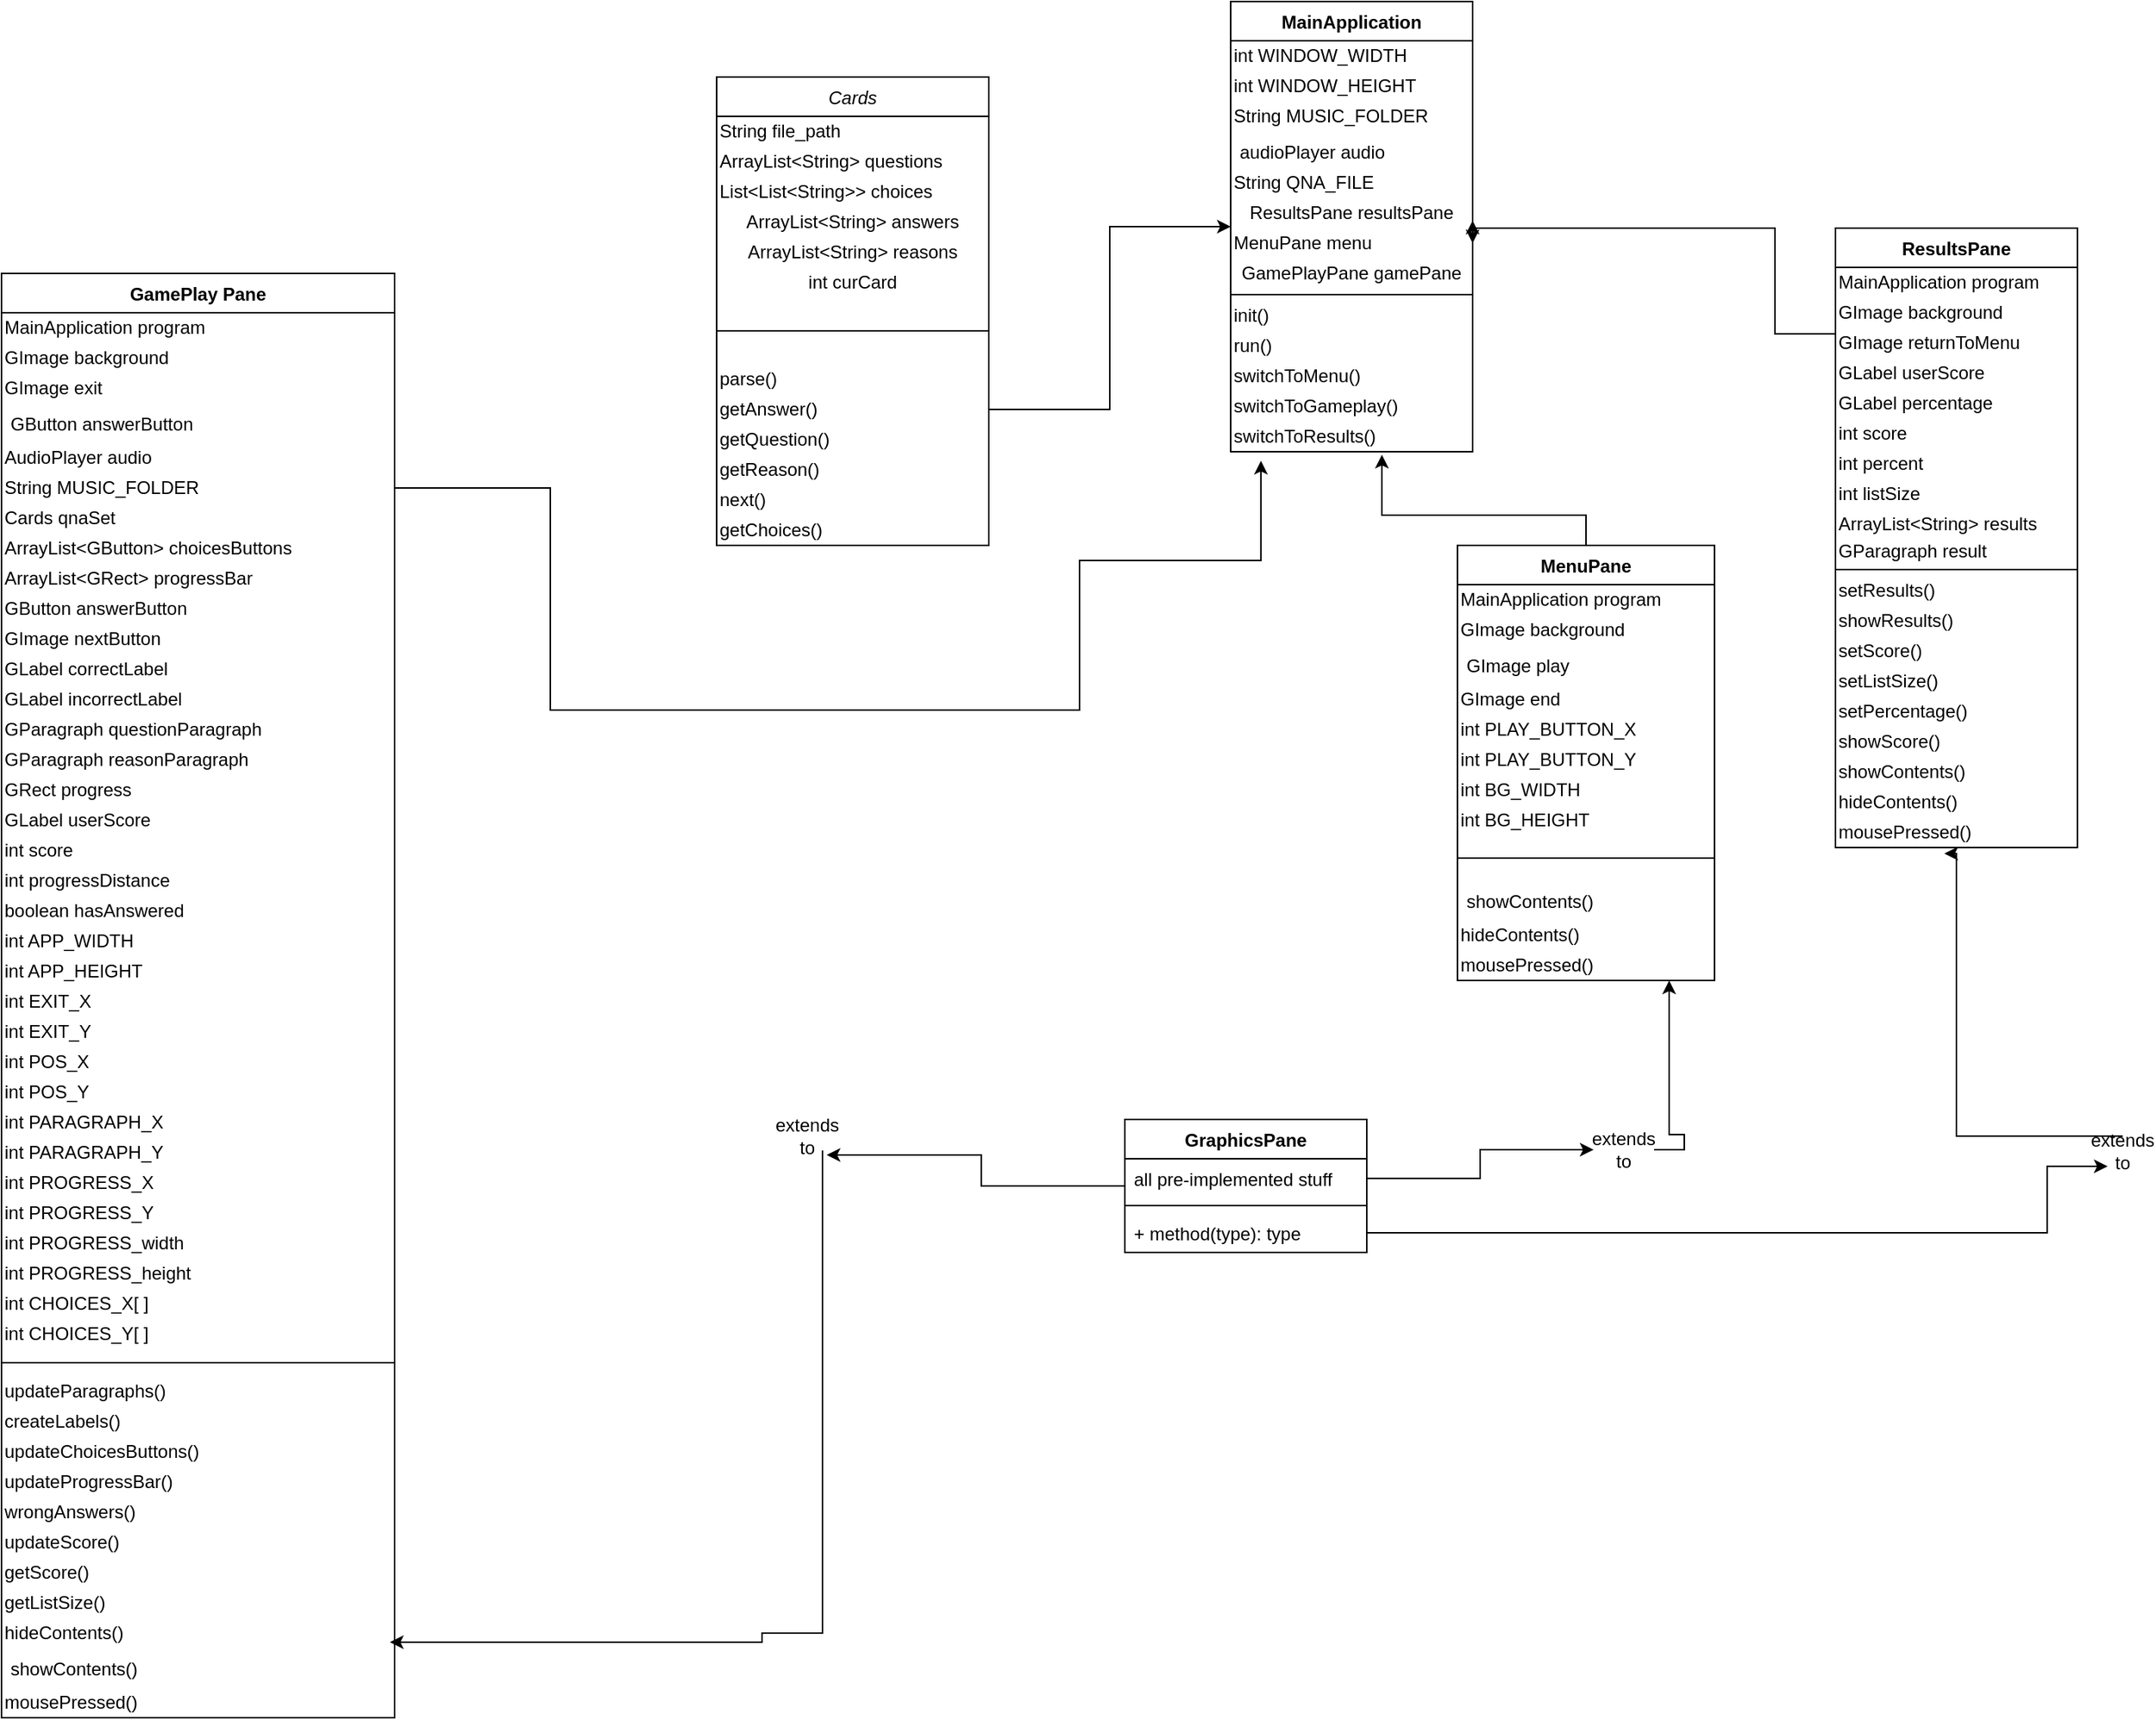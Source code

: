 <mxfile version="14.4.3" type="github">
  <diagram id="C5RBs43oDa-KdzZeNtuy" name="Page-1">
    <mxGraphModel dx="3129" dy="1123" grid="1" gridSize="10" guides="1" tooltips="1" connect="1" arrows="1" fold="1" page="1" pageScale="1" pageWidth="827" pageHeight="1169" math="0" shadow="0">
      <root>
        <mxCell id="WIyWlLk6GJQsqaUBKTNV-0" />
        <mxCell id="WIyWlLk6GJQsqaUBKTNV-1" parent="WIyWlLk6GJQsqaUBKTNV-0" />
        <mxCell id="zkfFHV4jXpPFQw0GAbJ--0" value="Cards" style="swimlane;fontStyle=2;align=center;verticalAlign=top;childLayout=stackLayout;horizontal=1;startSize=26;horizontalStack=0;resizeParent=1;resizeLast=0;collapsible=1;marginBottom=0;rounded=0;shadow=0;strokeWidth=1;" parent="WIyWlLk6GJQsqaUBKTNV-1" vertex="1">
          <mxGeometry x="-70" y="70" width="180" height="310" as="geometry">
            <mxRectangle x="230" y="140" width="160" height="26" as="alternateBounds" />
          </mxGeometry>
        </mxCell>
        <mxCell id="xebQPA5SNUuZlElYcB30-27" value="String file_path" style="text;html=1;strokeColor=none;fillColor=none;align=left;verticalAlign=middle;whiteSpace=wrap;rounded=0;" parent="zkfFHV4jXpPFQw0GAbJ--0" vertex="1">
          <mxGeometry y="26" width="180" height="20" as="geometry" />
        </mxCell>
        <mxCell id="xebQPA5SNUuZlElYcB30-46" value="ArrayList&amp;lt;String&amp;gt; questions" style="text;html=1;strokeColor=none;fillColor=none;align=left;verticalAlign=middle;whiteSpace=wrap;rounded=0;" parent="zkfFHV4jXpPFQw0GAbJ--0" vertex="1">
          <mxGeometry y="46" width="180" height="20" as="geometry" />
        </mxCell>
        <mxCell id="xebQPA5SNUuZlElYcB30-47" value="List&amp;lt;List&amp;lt;String&amp;gt;&amp;gt; choices" style="text;html=1;strokeColor=none;fillColor=none;align=left;verticalAlign=middle;whiteSpace=wrap;rounded=0;" parent="zkfFHV4jXpPFQw0GAbJ--0" vertex="1">
          <mxGeometry y="66" width="180" height="20" as="geometry" />
        </mxCell>
        <mxCell id="NdgY7wbA8HRYmO2Sopo_-1" value="ArrayList&amp;lt;String&amp;gt; answers" style="text;html=1;strokeColor=none;fillColor=none;align=center;verticalAlign=middle;whiteSpace=wrap;rounded=0;" parent="zkfFHV4jXpPFQw0GAbJ--0" vertex="1">
          <mxGeometry y="86" width="180" height="20" as="geometry" />
        </mxCell>
        <mxCell id="NdgY7wbA8HRYmO2Sopo_-2" value="ArrayList&amp;lt;String&amp;gt; reasons" style="text;html=1;strokeColor=none;fillColor=none;align=center;verticalAlign=middle;whiteSpace=wrap;rounded=0;" parent="zkfFHV4jXpPFQw0GAbJ--0" vertex="1">
          <mxGeometry y="106" width="180" height="20" as="geometry" />
        </mxCell>
        <mxCell id="NdgY7wbA8HRYmO2Sopo_-3" value="int curCard" style="text;html=1;strokeColor=none;fillColor=none;align=center;verticalAlign=middle;whiteSpace=wrap;rounded=0;" parent="zkfFHV4jXpPFQw0GAbJ--0" vertex="1">
          <mxGeometry y="126" width="180" height="20" as="geometry" />
        </mxCell>
        <mxCell id="zkfFHV4jXpPFQw0GAbJ--4" value="" style="line;html=1;strokeWidth=1;align=left;verticalAlign=middle;spacingTop=-1;spacingLeft=3;spacingRight=3;rotatable=0;labelPosition=right;points=[];portConstraint=eastwest;" parent="zkfFHV4jXpPFQw0GAbJ--0" vertex="1">
          <mxGeometry y="146" width="180" height="44" as="geometry" />
        </mxCell>
        <mxCell id="KH0oMgd1c5yute4s8Psu-13" value="&lt;div align=&quot;left&quot;&gt;parse()&lt;/div&gt;" style="text;html=1;strokeColor=none;fillColor=none;align=left;verticalAlign=middle;whiteSpace=wrap;rounded=0;" parent="zkfFHV4jXpPFQw0GAbJ--0" vertex="1">
          <mxGeometry y="190" width="180" height="20" as="geometry" />
        </mxCell>
        <mxCell id="xebQPA5SNUuZlElYcB30-16" value="&lt;div align=&quot;left&quot;&gt;getAnswer()&lt;/div&gt;" style="text;html=1;strokeColor=none;fillColor=none;align=left;verticalAlign=middle;whiteSpace=wrap;rounded=0;" parent="zkfFHV4jXpPFQw0GAbJ--0" vertex="1">
          <mxGeometry y="210" width="180" height="20" as="geometry" />
        </mxCell>
        <mxCell id="xebQPA5SNUuZlElYcB30-17" value="&lt;div align=&quot;left&quot;&gt;getQuestion()&lt;/div&gt;" style="text;html=1;strokeColor=none;fillColor=none;align=left;verticalAlign=middle;whiteSpace=wrap;rounded=0;" parent="zkfFHV4jXpPFQw0GAbJ--0" vertex="1">
          <mxGeometry y="230" width="180" height="20" as="geometry" />
        </mxCell>
        <mxCell id="xebQPA5SNUuZlElYcB30-6" value="&lt;div align=&quot;left&quot;&gt;getReason()&lt;/div&gt;" style="text;html=1;strokeColor=none;fillColor=none;align=left;verticalAlign=middle;whiteSpace=wrap;rounded=0;" parent="zkfFHV4jXpPFQw0GAbJ--0" vertex="1">
          <mxGeometry y="250" width="180" height="20" as="geometry" />
        </mxCell>
        <mxCell id="xebQPA5SNUuZlElYcB30-34" value="&lt;div align=&quot;left&quot;&gt;next()&lt;/div&gt;" style="text;html=1;strokeColor=none;fillColor=none;align=left;verticalAlign=middle;whiteSpace=wrap;rounded=0;" parent="zkfFHV4jXpPFQw0GAbJ--0" vertex="1">
          <mxGeometry y="270" width="180" height="20" as="geometry" />
        </mxCell>
        <mxCell id="NdgY7wbA8HRYmO2Sopo_-0" value="&lt;div align=&quot;left&quot;&gt;getChoices()&lt;/div&gt;" style="text;html=1;strokeColor=none;fillColor=none;align=left;verticalAlign=middle;whiteSpace=wrap;rounded=0;" parent="zkfFHV4jXpPFQw0GAbJ--0" vertex="1">
          <mxGeometry y="290" width="180" height="20" as="geometry" />
        </mxCell>
        <mxCell id="xebQPA5SNUuZlElYcB30-97" style="edgeStyle=orthogonalEdgeStyle;rounded=0;orthogonalLoop=1;jettySize=auto;html=1;entryX=0.625;entryY=1.1;entryDx=0;entryDy=0;entryPerimeter=0;" parent="WIyWlLk6GJQsqaUBKTNV-1" source="xebQPA5SNUuZlElYcB30-35" target="GBBp3sAOk5Nv1iFzANX5-74" edge="1">
          <mxGeometry relative="1" as="geometry">
            <mxPoint x="430" y="360" as="targetPoint" />
            <Array as="points">
              <mxPoint x="370" y="360" />
            </Array>
          </mxGeometry>
        </mxCell>
        <mxCell id="xebQPA5SNUuZlElYcB30-35" value="MenuPane" style="swimlane;fontStyle=1;align=center;verticalAlign=top;childLayout=stackLayout;horizontal=1;startSize=26;horizontalStack=0;resizeParent=1;resizeParentMax=0;resizeLast=0;collapsible=1;marginBottom=0;" parent="WIyWlLk6GJQsqaUBKTNV-1" vertex="1">
          <mxGeometry x="420" y="380" width="170" height="288" as="geometry" />
        </mxCell>
        <mxCell id="GBBp3sAOk5Nv1iFzANX5-76" value="&lt;div align=&quot;left&quot;&gt;MainApplication program&lt;/div&gt;" style="text;html=1;strokeColor=none;fillColor=none;align=left;verticalAlign=middle;whiteSpace=wrap;rounded=0;" vertex="1" parent="xebQPA5SNUuZlElYcB30-35">
          <mxGeometry y="26" width="170" height="20" as="geometry" />
        </mxCell>
        <mxCell id="KH0oMgd1c5yute4s8Psu-11" value="&lt;div align=&quot;left&quot;&gt;GImage background&lt;/div&gt;" style="text;html=1;strokeColor=none;fillColor=none;align=left;verticalAlign=middle;whiteSpace=wrap;rounded=0;" parent="xebQPA5SNUuZlElYcB30-35" vertex="1">
          <mxGeometry y="46" width="170" height="20" as="geometry" />
        </mxCell>
        <mxCell id="xebQPA5SNUuZlElYcB30-36" value="GImage play" style="text;strokeColor=none;fillColor=none;align=left;verticalAlign=top;spacingLeft=4;spacingRight=4;overflow=hidden;rotatable=0;points=[[0,0.5],[1,0.5]];portConstraint=eastwest;" parent="xebQPA5SNUuZlElYcB30-35" vertex="1">
          <mxGeometry y="66" width="170" height="26" as="geometry" />
        </mxCell>
        <mxCell id="xebQPA5SNUuZlElYcB30-39" value="&lt;div align=&quot;left&quot;&gt;GImage end&lt;br&gt;&lt;/div&gt;" style="text;html=1;strokeColor=none;fillColor=none;align=left;verticalAlign=middle;whiteSpace=wrap;rounded=0;" parent="xebQPA5SNUuZlElYcB30-35" vertex="1">
          <mxGeometry y="92" width="170" height="20" as="geometry" />
        </mxCell>
        <mxCell id="GBBp3sAOk5Nv1iFzANX5-79" value="&lt;div align=&quot;left&quot;&gt;int PLAY_BUTTON_X&lt;/div&gt;" style="text;html=1;strokeColor=none;fillColor=none;align=left;verticalAlign=middle;whiteSpace=wrap;rounded=0;" vertex="1" parent="xebQPA5SNUuZlElYcB30-35">
          <mxGeometry y="112" width="170" height="20" as="geometry" />
        </mxCell>
        <mxCell id="GBBp3sAOk5Nv1iFzANX5-80" value="&lt;div align=&quot;left&quot;&gt;int PLAY_BUTTON_Y&lt;/div&gt;" style="text;html=1;strokeColor=none;fillColor=none;align=left;verticalAlign=middle;whiteSpace=wrap;rounded=0;" vertex="1" parent="xebQPA5SNUuZlElYcB30-35">
          <mxGeometry y="132" width="170" height="20" as="geometry" />
        </mxCell>
        <mxCell id="GBBp3sAOk5Nv1iFzANX5-81" value="&lt;div align=&quot;left&quot;&gt;int BG_WIDTH&lt;/div&gt;" style="text;html=1;strokeColor=none;fillColor=none;align=left;verticalAlign=middle;whiteSpace=wrap;rounded=0;" vertex="1" parent="xebQPA5SNUuZlElYcB30-35">
          <mxGeometry y="152" width="170" height="20" as="geometry" />
        </mxCell>
        <mxCell id="GBBp3sAOk5Nv1iFzANX5-82" value="&lt;div align=&quot;left&quot;&gt;int BG_HEIGHT&lt;/div&gt;" style="text;html=1;strokeColor=none;fillColor=none;align=left;verticalAlign=middle;whiteSpace=wrap;rounded=0;" vertex="1" parent="xebQPA5SNUuZlElYcB30-35">
          <mxGeometry y="172" width="170" height="20" as="geometry" />
        </mxCell>
        <mxCell id="xebQPA5SNUuZlElYcB30-37" value="" style="line;strokeWidth=1;fillColor=none;align=left;verticalAlign=middle;spacingTop=-1;spacingLeft=3;spacingRight=3;rotatable=0;labelPosition=right;points=[];portConstraint=eastwest;" parent="xebQPA5SNUuZlElYcB30-35" vertex="1">
          <mxGeometry y="192" width="170" height="30" as="geometry" />
        </mxCell>
        <mxCell id="xebQPA5SNUuZlElYcB30-38" value="showContents()" style="text;strokeColor=none;fillColor=none;align=left;verticalAlign=top;spacingLeft=4;spacingRight=4;overflow=hidden;rotatable=0;points=[[0,0.5],[1,0.5]];portConstraint=eastwest;" parent="xebQPA5SNUuZlElYcB30-35" vertex="1">
          <mxGeometry y="222" width="170" height="26" as="geometry" />
        </mxCell>
        <mxCell id="xebQPA5SNUuZlElYcB30-49" value="&lt;div align=&quot;left&quot;&gt;hideContents()&lt;/div&gt;" style="text;html=1;strokeColor=none;fillColor=none;align=left;verticalAlign=middle;whiteSpace=wrap;rounded=0;" parent="xebQPA5SNUuZlElYcB30-35" vertex="1">
          <mxGeometry y="248" width="170" height="20" as="geometry" />
        </mxCell>
        <mxCell id="xebQPA5SNUuZlElYcB30-51" value="&lt;div align=&quot;left&quot;&gt;mousePressed()&lt;/div&gt;" style="text;html=1;strokeColor=none;fillColor=none;align=left;verticalAlign=middle;whiteSpace=wrap;rounded=0;" parent="xebQPA5SNUuZlElYcB30-35" vertex="1">
          <mxGeometry y="268" width="170" height="20" as="geometry" />
        </mxCell>
        <mxCell id="xebQPA5SNUuZlElYcB30-40" value="GamePlay Pane" style="swimlane;fontStyle=1;align=center;verticalAlign=top;childLayout=stackLayout;horizontal=1;startSize=26;horizontalStack=0;resizeParent=1;resizeParentMax=0;resizeLast=0;collapsible=1;marginBottom=0;" parent="WIyWlLk6GJQsqaUBKTNV-1" vertex="1">
          <mxGeometry x="-543" y="200" width="260" height="956" as="geometry" />
        </mxCell>
        <mxCell id="xebQPA5SNUuZlElYcB30-45" value="&lt;div align=&quot;left&quot;&gt;MainApplication program&lt;/div&gt;" style="text;html=1;strokeColor=none;fillColor=none;align=left;verticalAlign=middle;whiteSpace=wrap;rounded=0;" parent="xebQPA5SNUuZlElYcB30-40" vertex="1">
          <mxGeometry y="26" width="260" height="20" as="geometry" />
        </mxCell>
        <mxCell id="GBBp3sAOk5Nv1iFzANX5-26" value="GImage background" style="text;html=1;strokeColor=none;fillColor=none;align=left;verticalAlign=middle;whiteSpace=wrap;rounded=0;" vertex="1" parent="xebQPA5SNUuZlElYcB30-40">
          <mxGeometry y="46" width="260" height="20" as="geometry" />
        </mxCell>
        <mxCell id="GBBp3sAOk5Nv1iFzANX5-25" value="&lt;div align=&quot;left&quot;&gt;GImage exit&lt;/div&gt;" style="text;html=1;strokeColor=none;fillColor=none;align=left;verticalAlign=middle;whiteSpace=wrap;rounded=0;" vertex="1" parent="xebQPA5SNUuZlElYcB30-40">
          <mxGeometry y="66" width="260" height="20" as="geometry" />
        </mxCell>
        <mxCell id="xebQPA5SNUuZlElYcB30-41" value="GButton answerButton" style="text;strokeColor=none;fillColor=none;align=left;verticalAlign=top;spacingLeft=4;spacingRight=4;overflow=hidden;rotatable=0;points=[[0,0.5],[1,0.5]];portConstraint=eastwest;" parent="xebQPA5SNUuZlElYcB30-40" vertex="1">
          <mxGeometry y="86" width="260" height="26" as="geometry" />
        </mxCell>
        <mxCell id="GBBp3sAOk5Nv1iFzANX5-27" value="&lt;div align=&quot;left&quot;&gt;AudioPlayer audio&lt;/div&gt;" style="text;html=1;strokeColor=none;fillColor=none;align=left;verticalAlign=middle;whiteSpace=wrap;rounded=0;" vertex="1" parent="xebQPA5SNUuZlElYcB30-40">
          <mxGeometry y="112" width="260" height="20" as="geometry" />
        </mxCell>
        <mxCell id="GBBp3sAOk5Nv1iFzANX5-28" value="&lt;div align=&quot;left&quot;&gt;String MUSIC_FOLDER&lt;/div&gt;" style="text;html=1;strokeColor=none;fillColor=none;align=left;verticalAlign=middle;whiteSpace=wrap;rounded=0;" vertex="1" parent="xebQPA5SNUuZlElYcB30-40">
          <mxGeometry y="132" width="260" height="20" as="geometry" />
        </mxCell>
        <mxCell id="xebQPA5SNUuZlElYcB30-44" value="&lt;div align=&quot;left&quot;&gt;Cards qnaSet&lt;/div&gt;" style="text;html=1;strokeColor=none;fillColor=none;align=left;verticalAlign=middle;whiteSpace=wrap;rounded=0;" parent="xebQPA5SNUuZlElYcB30-40" vertex="1">
          <mxGeometry y="152" width="260" height="20" as="geometry" />
        </mxCell>
        <mxCell id="GBBp3sAOk5Nv1iFzANX5-29" value="&lt;div align=&quot;left&quot;&gt;ArrayList&amp;lt;GButton&amp;gt; choicesButtons&lt;/div&gt;" style="text;html=1;strokeColor=none;fillColor=none;align=left;verticalAlign=middle;whiteSpace=wrap;rounded=0;" vertex="1" parent="xebQPA5SNUuZlElYcB30-40">
          <mxGeometry y="172" width="260" height="20" as="geometry" />
        </mxCell>
        <mxCell id="GBBp3sAOk5Nv1iFzANX5-30" value="&lt;div align=&quot;left&quot;&gt;ArrayList&amp;lt;GRect&amp;gt; progressBar&lt;/div&gt;" style="text;html=1;strokeColor=none;fillColor=none;align=left;verticalAlign=middle;whiteSpace=wrap;rounded=0;" vertex="1" parent="xebQPA5SNUuZlElYcB30-40">
          <mxGeometry y="192" width="260" height="20" as="geometry" />
        </mxCell>
        <mxCell id="GBBp3sAOk5Nv1iFzANX5-32" value="GButton answerButton" style="text;html=1;strokeColor=none;fillColor=none;align=left;verticalAlign=middle;whiteSpace=wrap;rounded=0;" vertex="1" parent="xebQPA5SNUuZlElYcB30-40">
          <mxGeometry y="212" width="260" height="20" as="geometry" />
        </mxCell>
        <mxCell id="GBBp3sAOk5Nv1iFzANX5-33" value="GImage nextButton" style="text;html=1;strokeColor=none;fillColor=none;align=left;verticalAlign=middle;whiteSpace=wrap;rounded=0;" vertex="1" parent="xebQPA5SNUuZlElYcB30-40">
          <mxGeometry y="232" width="260" height="20" as="geometry" />
        </mxCell>
        <mxCell id="GBBp3sAOk5Nv1iFzANX5-34" value="GLabel correctLabel" style="text;html=1;strokeColor=none;fillColor=none;align=left;verticalAlign=middle;whiteSpace=wrap;rounded=0;" vertex="1" parent="xebQPA5SNUuZlElYcB30-40">
          <mxGeometry y="252" width="260" height="20" as="geometry" />
        </mxCell>
        <mxCell id="GBBp3sAOk5Nv1iFzANX5-35" value="&lt;div align=&quot;left&quot;&gt;GLabel incorrectLabel&lt;br&gt;&lt;/div&gt;" style="text;html=1;strokeColor=none;fillColor=none;align=left;verticalAlign=middle;whiteSpace=wrap;rounded=0;" vertex="1" parent="xebQPA5SNUuZlElYcB30-40">
          <mxGeometry y="272" width="260" height="20" as="geometry" />
        </mxCell>
        <mxCell id="GBBp3sAOk5Nv1iFzANX5-36" value="&lt;div align=&quot;left&quot;&gt;GParagraph questionParagraph&lt;/div&gt;" style="text;html=1;strokeColor=none;fillColor=none;align=left;verticalAlign=middle;whiteSpace=wrap;rounded=0;" vertex="1" parent="xebQPA5SNUuZlElYcB30-40">
          <mxGeometry y="292" width="260" height="20" as="geometry" />
        </mxCell>
        <mxCell id="GBBp3sAOk5Nv1iFzANX5-37" value="&lt;div align=&quot;left&quot;&gt;GParagraph reasonParagraph&lt;/div&gt;" style="text;html=1;strokeColor=none;fillColor=none;align=left;verticalAlign=middle;whiteSpace=wrap;rounded=0;" vertex="1" parent="xebQPA5SNUuZlElYcB30-40">
          <mxGeometry y="312" width="260" height="20" as="geometry" />
        </mxCell>
        <mxCell id="GBBp3sAOk5Nv1iFzANX5-38" value="GRect progress" style="text;html=1;strokeColor=none;fillColor=none;align=left;verticalAlign=middle;whiteSpace=wrap;rounded=0;" vertex="1" parent="xebQPA5SNUuZlElYcB30-40">
          <mxGeometry y="332" width="260" height="20" as="geometry" />
        </mxCell>
        <mxCell id="GBBp3sAOk5Nv1iFzANX5-39" value="&lt;div align=&quot;left&quot;&gt;GLabel userScore&lt;/div&gt;" style="text;html=1;strokeColor=none;fillColor=none;align=left;verticalAlign=middle;whiteSpace=wrap;rounded=0;" vertex="1" parent="xebQPA5SNUuZlElYcB30-40">
          <mxGeometry y="352" width="260" height="20" as="geometry" />
        </mxCell>
        <mxCell id="GBBp3sAOk5Nv1iFzANX5-40" value="&lt;div align=&quot;left&quot;&gt;int score&lt;/div&gt;" style="text;html=1;strokeColor=none;fillColor=none;align=left;verticalAlign=middle;whiteSpace=wrap;rounded=0;" vertex="1" parent="xebQPA5SNUuZlElYcB30-40">
          <mxGeometry y="372" width="260" height="20" as="geometry" />
        </mxCell>
        <mxCell id="GBBp3sAOk5Nv1iFzANX5-41" value="&lt;div align=&quot;left&quot;&gt;int progressDistance&lt;/div&gt;" style="text;html=1;strokeColor=none;fillColor=none;align=left;verticalAlign=middle;whiteSpace=wrap;rounded=0;" vertex="1" parent="xebQPA5SNUuZlElYcB30-40">
          <mxGeometry y="392" width="260" height="20" as="geometry" />
        </mxCell>
        <mxCell id="GBBp3sAOk5Nv1iFzANX5-42" value="&lt;div align=&quot;left&quot;&gt;boolean hasAnswered&lt;/div&gt;" style="text;html=1;strokeColor=none;fillColor=none;align=left;verticalAlign=middle;whiteSpace=wrap;rounded=0;" vertex="1" parent="xebQPA5SNUuZlElYcB30-40">
          <mxGeometry y="412" width="260" height="20" as="geometry" />
        </mxCell>
        <mxCell id="GBBp3sAOk5Nv1iFzANX5-44" value="&lt;div align=&quot;left&quot;&gt;int APP_WIDTH&lt;/div&gt;" style="text;html=1;strokeColor=none;fillColor=none;align=left;verticalAlign=middle;whiteSpace=wrap;rounded=0;" vertex="1" parent="xebQPA5SNUuZlElYcB30-40">
          <mxGeometry y="432" width="260" height="20" as="geometry" />
        </mxCell>
        <mxCell id="GBBp3sAOk5Nv1iFzANX5-45" value="&lt;div align=&quot;left&quot;&gt;int APP_HEIGHT&lt;/div&gt;" style="text;html=1;strokeColor=none;fillColor=none;align=left;verticalAlign=middle;whiteSpace=wrap;rounded=0;" vertex="1" parent="xebQPA5SNUuZlElYcB30-40">
          <mxGeometry y="452" width="260" height="20" as="geometry" />
        </mxCell>
        <mxCell id="GBBp3sAOk5Nv1iFzANX5-46" value="&lt;div align=&quot;left&quot;&gt;int EXIT_X&lt;/div&gt;" style="text;html=1;strokeColor=none;fillColor=none;align=left;verticalAlign=middle;whiteSpace=wrap;rounded=0;" vertex="1" parent="xebQPA5SNUuZlElYcB30-40">
          <mxGeometry y="472" width="260" height="20" as="geometry" />
        </mxCell>
        <mxCell id="GBBp3sAOk5Nv1iFzANX5-47" value="&lt;div align=&quot;left&quot;&gt;int EXIT_Y&lt;/div&gt;" style="text;html=1;strokeColor=none;fillColor=none;align=left;verticalAlign=middle;whiteSpace=wrap;rounded=0;" vertex="1" parent="xebQPA5SNUuZlElYcB30-40">
          <mxGeometry y="492" width="260" height="20" as="geometry" />
        </mxCell>
        <mxCell id="GBBp3sAOk5Nv1iFzANX5-48" value="&lt;div align=&quot;left&quot;&gt;int POS_X&lt;/div&gt;" style="text;html=1;strokeColor=none;fillColor=none;align=left;verticalAlign=middle;whiteSpace=wrap;rounded=0;" vertex="1" parent="xebQPA5SNUuZlElYcB30-40">
          <mxGeometry y="512" width="260" height="20" as="geometry" />
        </mxCell>
        <mxCell id="GBBp3sAOk5Nv1iFzANX5-49" value="&lt;div align=&quot;left&quot;&gt;int POS_Y&lt;/div&gt;" style="text;html=1;strokeColor=none;fillColor=none;align=left;verticalAlign=middle;whiteSpace=wrap;rounded=0;" vertex="1" parent="xebQPA5SNUuZlElYcB30-40">
          <mxGeometry y="532" width="260" height="20" as="geometry" />
        </mxCell>
        <mxCell id="GBBp3sAOk5Nv1iFzANX5-50" value="&lt;div align=&quot;left&quot;&gt;int PARAGRAPH_X&lt;/div&gt;" style="text;html=1;strokeColor=none;fillColor=none;align=left;verticalAlign=middle;whiteSpace=wrap;rounded=0;" vertex="1" parent="xebQPA5SNUuZlElYcB30-40">
          <mxGeometry y="552" width="260" height="20" as="geometry" />
        </mxCell>
        <mxCell id="GBBp3sAOk5Nv1iFzANX5-51" value="&lt;div align=&quot;left&quot;&gt;int PARAGRAPH_Y&lt;/div&gt;" style="text;html=1;strokeColor=none;fillColor=none;align=left;verticalAlign=middle;whiteSpace=wrap;rounded=0;" vertex="1" parent="xebQPA5SNUuZlElYcB30-40">
          <mxGeometry y="572" width="260" height="20" as="geometry" />
        </mxCell>
        <mxCell id="GBBp3sAOk5Nv1iFzANX5-52" value="&lt;div align=&quot;left&quot;&gt;int PROGRESS_X&lt;/div&gt;" style="text;html=1;strokeColor=none;fillColor=none;align=left;verticalAlign=middle;whiteSpace=wrap;rounded=0;" vertex="1" parent="xebQPA5SNUuZlElYcB30-40">
          <mxGeometry y="592" width="260" height="20" as="geometry" />
        </mxCell>
        <mxCell id="GBBp3sAOk5Nv1iFzANX5-53" value="&lt;div align=&quot;left&quot;&gt;int PROGRESS_Y&lt;/div&gt;" style="text;html=1;strokeColor=none;fillColor=none;align=left;verticalAlign=middle;whiteSpace=wrap;rounded=0;" vertex="1" parent="xebQPA5SNUuZlElYcB30-40">
          <mxGeometry y="612" width="260" height="20" as="geometry" />
        </mxCell>
        <mxCell id="GBBp3sAOk5Nv1iFzANX5-54" value="&lt;div align=&quot;left&quot;&gt;int PROGRESS_width&lt;/div&gt;" style="text;html=1;strokeColor=none;fillColor=none;align=left;verticalAlign=middle;whiteSpace=wrap;rounded=0;" vertex="1" parent="xebQPA5SNUuZlElYcB30-40">
          <mxGeometry y="632" width="260" height="20" as="geometry" />
        </mxCell>
        <mxCell id="GBBp3sAOk5Nv1iFzANX5-55" value="&lt;div align=&quot;left&quot;&gt;int PROGRESS_height&lt;/div&gt;" style="text;html=1;strokeColor=none;fillColor=none;align=left;verticalAlign=middle;whiteSpace=wrap;rounded=0;" vertex="1" parent="xebQPA5SNUuZlElYcB30-40">
          <mxGeometry y="652" width="260" height="20" as="geometry" />
        </mxCell>
        <mxCell id="GBBp3sAOk5Nv1iFzANX5-56" value="&lt;div align=&quot;left&quot;&gt;int CHOICES_X[ ]&lt;/div&gt;" style="text;html=1;strokeColor=none;fillColor=none;align=left;verticalAlign=middle;whiteSpace=wrap;rounded=0;" vertex="1" parent="xebQPA5SNUuZlElYcB30-40">
          <mxGeometry y="672" width="260" height="20" as="geometry" />
        </mxCell>
        <mxCell id="GBBp3sAOk5Nv1iFzANX5-57" value="&lt;div align=&quot;left&quot;&gt;int CHOICES_Y[ ]&lt;/div&gt;" style="text;html=1;strokeColor=none;fillColor=none;align=left;verticalAlign=middle;whiteSpace=wrap;rounded=0;" vertex="1" parent="xebQPA5SNUuZlElYcB30-40">
          <mxGeometry y="692" width="260" height="20" as="geometry" />
        </mxCell>
        <mxCell id="xebQPA5SNUuZlElYcB30-42" value="" style="line;strokeWidth=1;fillColor=none;align=left;verticalAlign=middle;spacingTop=-1;spacingLeft=3;spacingRight=3;rotatable=0;labelPosition=right;points=[];portConstraint=eastwest;" parent="xebQPA5SNUuZlElYcB30-40" vertex="1">
          <mxGeometry y="712" width="260" height="18" as="geometry" />
        </mxCell>
        <mxCell id="GBBp3sAOk5Nv1iFzANX5-58" value="&lt;div align=&quot;left&quot;&gt;updateParagraphs()&lt;/div&gt;" style="text;html=1;strokeColor=none;fillColor=none;align=left;verticalAlign=middle;whiteSpace=wrap;rounded=0;" vertex="1" parent="xebQPA5SNUuZlElYcB30-40">
          <mxGeometry y="730" width="260" height="20" as="geometry" />
        </mxCell>
        <mxCell id="GBBp3sAOk5Nv1iFzANX5-59" value="&lt;div align=&quot;left&quot;&gt;createLabels()&lt;/div&gt;" style="text;html=1;strokeColor=none;fillColor=none;align=left;verticalAlign=middle;whiteSpace=wrap;rounded=0;" vertex="1" parent="xebQPA5SNUuZlElYcB30-40">
          <mxGeometry y="750" width="260" height="20" as="geometry" />
        </mxCell>
        <mxCell id="GBBp3sAOk5Nv1iFzANX5-60" value="&lt;div align=&quot;left&quot;&gt;updateChoicesButtons()&lt;/div&gt;" style="text;html=1;strokeColor=none;fillColor=none;align=left;verticalAlign=middle;whiteSpace=wrap;rounded=0;" vertex="1" parent="xebQPA5SNUuZlElYcB30-40">
          <mxGeometry y="770" width="260" height="20" as="geometry" />
        </mxCell>
        <mxCell id="GBBp3sAOk5Nv1iFzANX5-61" value="&lt;div align=&quot;left&quot;&gt;updateProgressBar()&lt;/div&gt;" style="text;html=1;strokeColor=none;fillColor=none;align=left;verticalAlign=middle;whiteSpace=wrap;rounded=0;" vertex="1" parent="xebQPA5SNUuZlElYcB30-40">
          <mxGeometry y="790" width="260" height="20" as="geometry" />
        </mxCell>
        <mxCell id="GBBp3sAOk5Nv1iFzANX5-62" value="&lt;div align=&quot;left&quot;&gt;wrongAnswers()&lt;/div&gt;" style="text;html=1;strokeColor=none;fillColor=none;align=left;verticalAlign=middle;whiteSpace=wrap;rounded=0;" vertex="1" parent="xebQPA5SNUuZlElYcB30-40">
          <mxGeometry y="810" width="260" height="20" as="geometry" />
        </mxCell>
        <mxCell id="GBBp3sAOk5Nv1iFzANX5-63" value="&lt;div align=&quot;left&quot;&gt;updateScore()&lt;/div&gt;" style="text;html=1;strokeColor=none;fillColor=none;align=left;verticalAlign=middle;whiteSpace=wrap;rounded=0;" vertex="1" parent="xebQPA5SNUuZlElYcB30-40">
          <mxGeometry y="830" width="260" height="20" as="geometry" />
        </mxCell>
        <mxCell id="GBBp3sAOk5Nv1iFzANX5-64" value="getScore()" style="text;html=1;strokeColor=none;fillColor=none;align=left;verticalAlign=middle;whiteSpace=wrap;rounded=0;" vertex="1" parent="xebQPA5SNUuZlElYcB30-40">
          <mxGeometry y="850" width="260" height="20" as="geometry" />
        </mxCell>
        <mxCell id="GBBp3sAOk5Nv1iFzANX5-65" value="getListSize()" style="text;html=1;strokeColor=none;fillColor=none;align=left;verticalAlign=middle;whiteSpace=wrap;rounded=0;" vertex="1" parent="xebQPA5SNUuZlElYcB30-40">
          <mxGeometry y="870" width="260" height="20" as="geometry" />
        </mxCell>
        <mxCell id="xebQPA5SNUuZlElYcB30-48" value="&lt;div align=&quot;left&quot;&gt;hideContents()&lt;/div&gt;" style="text;html=1;strokeColor=none;fillColor=none;align=left;verticalAlign=middle;whiteSpace=wrap;rounded=0;" parent="xebQPA5SNUuZlElYcB30-40" vertex="1">
          <mxGeometry y="890" width="260" height="20" as="geometry" />
        </mxCell>
        <mxCell id="xebQPA5SNUuZlElYcB30-43" value="showContents()" style="text;strokeColor=none;fillColor=none;align=left;verticalAlign=top;spacingLeft=4;spacingRight=4;overflow=hidden;rotatable=0;points=[[0,0.5],[1,0.5]];portConstraint=eastwest;" parent="xebQPA5SNUuZlElYcB30-40" vertex="1">
          <mxGeometry y="910" width="260" height="26" as="geometry" />
        </mxCell>
        <mxCell id="xebQPA5SNUuZlElYcB30-50" value="&lt;div align=&quot;left&quot;&gt;mousePressed()&lt;/div&gt;" style="text;html=1;strokeColor=none;fillColor=none;align=left;verticalAlign=middle;whiteSpace=wrap;rounded=0;" parent="xebQPA5SNUuZlElYcB30-40" vertex="1">
          <mxGeometry y="936" width="260" height="20" as="geometry" />
        </mxCell>
        <mxCell id="xebQPA5SNUuZlElYcB30-58" value="MainApplication" style="swimlane;fontStyle=1;align=center;verticalAlign=top;childLayout=stackLayout;horizontal=1;startSize=26;horizontalStack=0;resizeParent=1;resizeParentMax=0;resizeLast=0;collapsible=1;marginBottom=0;" parent="WIyWlLk6GJQsqaUBKTNV-1" vertex="1">
          <mxGeometry x="270" y="20" width="160" height="298" as="geometry" />
        </mxCell>
        <mxCell id="GBBp3sAOk5Nv1iFzANX5-68" value="&lt;div align=&quot;left&quot;&gt;int WINDOW_WIDTH&lt;/div&gt;" style="text;html=1;strokeColor=none;fillColor=none;align=left;verticalAlign=middle;whiteSpace=wrap;rounded=0;" vertex="1" parent="xebQPA5SNUuZlElYcB30-58">
          <mxGeometry y="26" width="160" height="20" as="geometry" />
        </mxCell>
        <mxCell id="GBBp3sAOk5Nv1iFzANX5-69" value="&lt;div align=&quot;left&quot;&gt;int WINDOW_HEIGHT&lt;/div&gt;" style="text;html=1;strokeColor=none;fillColor=none;align=left;verticalAlign=middle;whiteSpace=wrap;rounded=0;" vertex="1" parent="xebQPA5SNUuZlElYcB30-58">
          <mxGeometry y="46" width="160" height="20" as="geometry" />
        </mxCell>
        <mxCell id="KH0oMgd1c5yute4s8Psu-5" value="&lt;div align=&quot;left&quot;&gt;String MUSIC_FOLDER&lt;br&gt;&lt;/div&gt;" style="text;html=1;strokeColor=none;fillColor=none;align=left;verticalAlign=middle;whiteSpace=wrap;rounded=0;" parent="xebQPA5SNUuZlElYcB30-58" vertex="1">
          <mxGeometry y="66" width="160" height="20" as="geometry" />
        </mxCell>
        <mxCell id="zkfFHV4jXpPFQw0GAbJ--18" value="audioPlayer audio" style="text;align=left;verticalAlign=top;spacingLeft=4;spacingRight=4;overflow=hidden;rotatable=0;points=[[0,0.5],[1,0.5]];portConstraint=eastwest;" parent="xebQPA5SNUuZlElYcB30-58" vertex="1">
          <mxGeometry y="86" width="160" height="24" as="geometry" />
        </mxCell>
        <mxCell id="GBBp3sAOk5Nv1iFzANX5-67" value="&lt;div align=&quot;left&quot;&gt;String QNA_FILE&lt;/div&gt;" style="text;html=1;strokeColor=none;fillColor=none;align=left;verticalAlign=middle;whiteSpace=wrap;rounded=0;" vertex="1" parent="xebQPA5SNUuZlElYcB30-58">
          <mxGeometry y="110" width="160" height="20" as="geometry" />
        </mxCell>
        <mxCell id="KH0oMgd1c5yute4s8Psu-6" value="ResultsPane resultsPane" style="text;html=1;strokeColor=none;fillColor=none;align=center;verticalAlign=middle;whiteSpace=wrap;rounded=0;" parent="xebQPA5SNUuZlElYcB30-58" vertex="1">
          <mxGeometry y="130" width="160" height="20" as="geometry" />
        </mxCell>
        <mxCell id="GBBp3sAOk5Nv1iFzANX5-70" style="edgeStyle=orthogonalEdgeStyle;rounded=0;orthogonalLoop=1;jettySize=auto;html=1;exitX=1;exitY=0.5;exitDx=0;exitDy=0;entryX=1;entryY=0.75;entryDx=0;entryDy=0;" edge="1" parent="xebQPA5SNUuZlElYcB30-58" source="KH0oMgd1c5yute4s8Psu-7" target="KH0oMgd1c5yute4s8Psu-6">
          <mxGeometry relative="1" as="geometry" />
        </mxCell>
        <mxCell id="KH0oMgd1c5yute4s8Psu-7" value="&lt;div align=&quot;left&quot;&gt;MenuPane menu&lt;/div&gt;" style="text;html=1;strokeColor=none;fillColor=none;align=left;verticalAlign=middle;whiteSpace=wrap;rounded=0;" parent="xebQPA5SNUuZlElYcB30-58" vertex="1">
          <mxGeometry y="150" width="160" height="20" as="geometry" />
        </mxCell>
        <mxCell id="KH0oMgd1c5yute4s8Psu-8" value="GamePlayPane gamePane" style="text;html=1;strokeColor=none;fillColor=none;align=center;verticalAlign=middle;whiteSpace=wrap;rounded=0;" parent="xebQPA5SNUuZlElYcB30-58" vertex="1">
          <mxGeometry y="170" width="160" height="20" as="geometry" />
        </mxCell>
        <mxCell id="xebQPA5SNUuZlElYcB30-60" value="" style="line;strokeWidth=1;fillColor=none;align=left;verticalAlign=middle;spacingTop=-1;spacingLeft=3;spacingRight=3;rotatable=0;labelPosition=right;points=[];portConstraint=eastwest;" parent="xebQPA5SNUuZlElYcB30-58" vertex="1">
          <mxGeometry y="190" width="160" height="8" as="geometry" />
        </mxCell>
        <mxCell id="NdgY7wbA8HRYmO2Sopo_-4" value="&lt;div align=&quot;left&quot;&gt;init()&lt;/div&gt;" style="text;html=1;strokeColor=none;fillColor=none;align=left;verticalAlign=middle;whiteSpace=wrap;rounded=0;" parent="xebQPA5SNUuZlElYcB30-58" vertex="1">
          <mxGeometry y="198" width="160" height="20" as="geometry" />
        </mxCell>
        <mxCell id="xebQPA5SNUuZlElYcB30-83" value="run()" style="text;html=1;strokeColor=none;fillColor=none;align=left;verticalAlign=middle;whiteSpace=wrap;rounded=0;" parent="xebQPA5SNUuZlElYcB30-58" vertex="1">
          <mxGeometry y="218" width="160" height="20" as="geometry" />
        </mxCell>
        <mxCell id="KH0oMgd1c5yute4s8Psu-1" value="switchToMenu()" style="text;html=1;strokeColor=none;fillColor=none;align=left;verticalAlign=middle;whiteSpace=wrap;rounded=0;" parent="xebQPA5SNUuZlElYcB30-58" vertex="1">
          <mxGeometry y="238" width="160" height="20" as="geometry" />
        </mxCell>
        <mxCell id="KH0oMgd1c5yute4s8Psu-3" value="switchToGameplay()" style="text;html=1;strokeColor=none;fillColor=none;align=left;verticalAlign=middle;whiteSpace=wrap;rounded=0;" parent="xebQPA5SNUuZlElYcB30-58" vertex="1">
          <mxGeometry y="258" width="160" height="20" as="geometry" />
        </mxCell>
        <mxCell id="GBBp3sAOk5Nv1iFzANX5-74" value="&lt;div align=&quot;left&quot;&gt;switchToResults()&lt;/div&gt;" style="text;html=1;strokeColor=none;fillColor=none;align=left;verticalAlign=middle;whiteSpace=wrap;rounded=0;" vertex="1" parent="xebQPA5SNUuZlElYcB30-58">
          <mxGeometry y="278" width="160" height="20" as="geometry" />
        </mxCell>
        <mxCell id="xebQPA5SNUuZlElYcB30-63" style="edgeStyle=orthogonalEdgeStyle;rounded=0;orthogonalLoop=1;jettySize=auto;html=1;exitX=1;exitY=0.5;exitDx=0;exitDy=0;" parent="WIyWlLk6GJQsqaUBKTNV-1" source="GBBp3sAOk5Nv1iFzANX5-28" edge="1">
          <mxGeometry relative="1" as="geometry">
            <mxPoint x="290" y="324" as="targetPoint" />
            <Array as="points">
              <mxPoint x="-180" y="342" />
              <mxPoint x="-180" y="489" />
              <mxPoint x="170" y="489" />
              <mxPoint x="170" y="390" />
              <mxPoint x="290" y="390" />
            </Array>
            <mxPoint x="-410" y="410" as="sourcePoint" />
          </mxGeometry>
        </mxCell>
        <mxCell id="xebQPA5SNUuZlElYcB30-66" style="edgeStyle=orthogonalEdgeStyle;rounded=0;orthogonalLoop=1;jettySize=auto;html=1;" parent="WIyWlLk6GJQsqaUBKTNV-1" source="xebQPA5SNUuZlElYcB30-16" target="xebQPA5SNUuZlElYcB30-58" edge="1">
          <mxGeometry relative="1" as="geometry" />
        </mxCell>
        <mxCell id="xebQPA5SNUuZlElYcB30-75" style="edgeStyle=orthogonalEdgeStyle;rounded=0;orthogonalLoop=1;jettySize=auto;html=1;entryX=0.988;entryY=-0.154;entryDx=0;entryDy=0;entryPerimeter=0;" parent="WIyWlLk6GJQsqaUBKTNV-1" source="xebQPA5SNUuZlElYcB30-77" edge="1" target="xebQPA5SNUuZlElYcB30-43">
          <mxGeometry relative="1" as="geometry">
            <mxPoint x="-8" y="630" as="targetPoint" />
            <Array as="points">
              <mxPoint y="1100" />
              <mxPoint x="-40" y="1100" />
              <mxPoint x="-40" y="1106" />
            </Array>
          </mxGeometry>
        </mxCell>
        <mxCell id="xebQPA5SNUuZlElYcB30-71" value="GraphicsPane" style="swimlane;fontStyle=1;align=center;verticalAlign=top;childLayout=stackLayout;horizontal=1;startSize=26;horizontalStack=0;resizeParent=1;resizeParentMax=0;resizeLast=0;collapsible=1;marginBottom=0;" parent="WIyWlLk6GJQsqaUBKTNV-1" vertex="1">
          <mxGeometry x="200" y="760" width="160" height="88" as="geometry" />
        </mxCell>
        <mxCell id="xebQPA5SNUuZlElYcB30-72" value="all pre-implemented stuff" style="text;strokeColor=none;fillColor=none;align=left;verticalAlign=top;spacingLeft=4;spacingRight=4;overflow=hidden;rotatable=0;points=[[0,0.5],[1,0.5]];portConstraint=eastwest;" parent="xebQPA5SNUuZlElYcB30-71" vertex="1">
          <mxGeometry y="26" width="160" height="26" as="geometry" />
        </mxCell>
        <mxCell id="xebQPA5SNUuZlElYcB30-73" value="" style="line;strokeWidth=1;fillColor=none;align=left;verticalAlign=middle;spacingTop=-1;spacingLeft=3;spacingRight=3;rotatable=0;labelPosition=right;points=[];portConstraint=eastwest;" parent="xebQPA5SNUuZlElYcB30-71" vertex="1">
          <mxGeometry y="52" width="160" height="10" as="geometry" />
        </mxCell>
        <mxCell id="xebQPA5SNUuZlElYcB30-74" value="+ method(type): type" style="text;strokeColor=none;fillColor=none;align=left;verticalAlign=top;spacingLeft=4;spacingRight=4;overflow=hidden;rotatable=0;points=[[0,0.5],[1,0.5]];portConstraint=eastwest;" parent="xebQPA5SNUuZlElYcB30-71" vertex="1">
          <mxGeometry y="62" width="160" height="26" as="geometry" />
        </mxCell>
        <mxCell id="xebQPA5SNUuZlElYcB30-76" style="edgeStyle=orthogonalEdgeStyle;rounded=0;orthogonalLoop=1;jettySize=auto;html=1;exitX=1;exitY=0.5;exitDx=0;exitDy=0;" parent="WIyWlLk6GJQsqaUBKTNV-1" source="xebQPA5SNUuZlElYcB30-79" target="xebQPA5SNUuZlElYcB30-51" edge="1">
          <mxGeometry relative="1" as="geometry">
            <mxPoint x="500" y="730" as="targetPoint" />
            <Array as="points">
              <mxPoint x="570" y="780" />
              <mxPoint x="570" y="770" />
              <mxPoint x="560" y="770" />
            </Array>
          </mxGeometry>
        </mxCell>
        <mxCell id="xebQPA5SNUuZlElYcB30-77" value="extends to" style="text;html=1;strokeColor=none;fillColor=none;align=center;verticalAlign=middle;whiteSpace=wrap;rounded=0;" parent="WIyWlLk6GJQsqaUBKTNV-1" vertex="1">
          <mxGeometry x="-30" y="760.5" width="40" height="20" as="geometry" />
        </mxCell>
        <mxCell id="xebQPA5SNUuZlElYcB30-78" style="edgeStyle=orthogonalEdgeStyle;rounded=0;orthogonalLoop=1;jettySize=auto;html=1;entryX=0.819;entryY=1.15;entryDx=0;entryDy=0;entryPerimeter=0;" parent="WIyWlLk6GJQsqaUBKTNV-1" source="xebQPA5SNUuZlElYcB30-71" target="xebQPA5SNUuZlElYcB30-77" edge="1">
          <mxGeometry relative="1" as="geometry">
            <mxPoint x="170" y="730" as="sourcePoint" />
            <mxPoint x="221.04" y="669" as="targetPoint" />
          </mxGeometry>
        </mxCell>
        <mxCell id="xebQPA5SNUuZlElYcB30-79" value="extends to" style="text;html=1;strokeColor=none;fillColor=none;align=center;verticalAlign=middle;whiteSpace=wrap;rounded=0;" parent="WIyWlLk6GJQsqaUBKTNV-1" vertex="1">
          <mxGeometry x="510" y="770" width="40" height="20" as="geometry" />
        </mxCell>
        <mxCell id="xebQPA5SNUuZlElYcB30-93" style="edgeStyle=orthogonalEdgeStyle;rounded=0;orthogonalLoop=1;jettySize=auto;html=1;exitX=1;exitY=0.5;exitDx=0;exitDy=0;" parent="WIyWlLk6GJQsqaUBKTNV-1" source="xebQPA5SNUuZlElYcB30-72" target="xebQPA5SNUuZlElYcB30-79" edge="1">
          <mxGeometry relative="1" as="geometry">
            <mxPoint x="420" y="869" as="sourcePoint" />
            <mxPoint x="530" y="660" as="targetPoint" />
          </mxGeometry>
        </mxCell>
        <mxCell id="NjhyR1131A858VyeEAT_-0" value="ResultsPane" style="swimlane;fontStyle=1;align=center;verticalAlign=top;childLayout=stackLayout;horizontal=1;startSize=26;horizontalStack=0;resizeParent=1;resizeParentMax=0;resizeLast=0;collapsible=1;marginBottom=0;" parent="WIyWlLk6GJQsqaUBKTNV-1" vertex="1">
          <mxGeometry x="670" y="170" width="160" height="410" as="geometry" />
        </mxCell>
        <mxCell id="GBBp3sAOk5Nv1iFzANX5-1" value="&lt;div align=&quot;left&quot;&gt;MainApplication program&lt;/div&gt;" style="text;html=1;strokeColor=none;fillColor=none;align=left;verticalAlign=middle;whiteSpace=wrap;rounded=0;" vertex="1" parent="NjhyR1131A858VyeEAT_-0">
          <mxGeometry y="26" width="160" height="20" as="geometry" />
        </mxCell>
        <mxCell id="GBBp3sAOk5Nv1iFzANX5-4" value="&lt;div align=&quot;left&quot;&gt;GImage background&lt;/div&gt;" style="text;html=1;strokeColor=none;fillColor=none;align=left;verticalAlign=middle;whiteSpace=wrap;rounded=0;" vertex="1" parent="NjhyR1131A858VyeEAT_-0">
          <mxGeometry y="46" width="160" height="20" as="geometry" />
        </mxCell>
        <mxCell id="GBBp3sAOk5Nv1iFzANX5-5" value="&lt;div align=&quot;left&quot;&gt;GImage returnToMenu&lt;/div&gt;" style="text;html=1;strokeColor=none;fillColor=none;align=left;verticalAlign=middle;whiteSpace=wrap;rounded=0;" vertex="1" parent="NjhyR1131A858VyeEAT_-0">
          <mxGeometry y="66" width="160" height="20" as="geometry" />
        </mxCell>
        <mxCell id="GBBp3sAOk5Nv1iFzANX5-20" value="&lt;div align=&quot;left&quot;&gt;GLabel userScore&lt;/div&gt;" style="text;html=1;strokeColor=none;fillColor=none;align=left;verticalAlign=middle;whiteSpace=wrap;rounded=0;" vertex="1" parent="NjhyR1131A858VyeEAT_-0">
          <mxGeometry y="86" width="160" height="20" as="geometry" />
        </mxCell>
        <mxCell id="GBBp3sAOk5Nv1iFzANX5-21" value="&lt;div align=&quot;left&quot;&gt;GLabel percentage&lt;/div&gt;" style="text;html=1;strokeColor=none;fillColor=none;align=left;verticalAlign=middle;whiteSpace=wrap;rounded=0;" vertex="1" parent="NjhyR1131A858VyeEAT_-0">
          <mxGeometry y="106" width="160" height="20" as="geometry" />
        </mxCell>
        <mxCell id="GBBp3sAOk5Nv1iFzANX5-6" value="&lt;div align=&quot;left&quot;&gt;int score&lt;/div&gt;" style="text;html=1;strokeColor=none;fillColor=none;align=left;verticalAlign=middle;whiteSpace=wrap;rounded=0;" vertex="1" parent="NjhyR1131A858VyeEAT_-0">
          <mxGeometry y="126" width="160" height="20" as="geometry" />
        </mxCell>
        <mxCell id="GBBp3sAOk5Nv1iFzANX5-7" value="&lt;div align=&quot;left&quot;&gt;int percent&lt;/div&gt;" style="text;html=1;strokeColor=none;fillColor=none;align=left;verticalAlign=middle;whiteSpace=wrap;rounded=0;" vertex="1" parent="NjhyR1131A858VyeEAT_-0">
          <mxGeometry y="146" width="160" height="20" as="geometry" />
        </mxCell>
        <mxCell id="GBBp3sAOk5Nv1iFzANX5-8" value="&lt;div align=&quot;left&quot;&gt;int listSize&lt;/div&gt;" style="text;html=1;strokeColor=none;fillColor=none;align=left;verticalAlign=middle;whiteSpace=wrap;rounded=0;" vertex="1" parent="NjhyR1131A858VyeEAT_-0">
          <mxGeometry y="166" width="160" height="20" as="geometry" />
        </mxCell>
        <mxCell id="GBBp3sAOk5Nv1iFzANX5-9" value="&lt;div align=&quot;left&quot;&gt;ArrayList&amp;lt;String&amp;gt; results&lt;/div&gt;" style="text;html=1;strokeColor=none;fillColor=none;align=left;verticalAlign=middle;whiteSpace=wrap;rounded=0;" vertex="1" parent="NjhyR1131A858VyeEAT_-0">
          <mxGeometry y="186" width="160" height="20" as="geometry" />
        </mxCell>
        <mxCell id="GBBp3sAOk5Nv1iFzANX5-10" value="&lt;div align=&quot;left&quot;&gt;GParagraph result&lt;/div&gt;" style="text;html=1;strokeColor=none;fillColor=none;align=left;verticalAlign=middle;whiteSpace=wrap;rounded=0;" vertex="1" parent="NjhyR1131A858VyeEAT_-0">
          <mxGeometry y="206" width="160" height="16" as="geometry" />
        </mxCell>
        <mxCell id="NjhyR1131A858VyeEAT_-2" value="" style="line;strokeWidth=1;fillColor=none;align=left;verticalAlign=middle;spacingTop=-1;spacingLeft=3;spacingRight=3;rotatable=0;labelPosition=right;points=[];portConstraint=eastwest;" parent="NjhyR1131A858VyeEAT_-0" vertex="1">
          <mxGeometry y="222" width="160" height="8" as="geometry" />
        </mxCell>
        <mxCell id="GBBp3sAOk5Nv1iFzANX5-11" value="&lt;div align=&quot;left&quot;&gt;setResults()&lt;/div&gt;" style="text;html=1;strokeColor=none;fillColor=none;align=left;verticalAlign=middle;whiteSpace=wrap;rounded=0;" vertex="1" parent="NjhyR1131A858VyeEAT_-0">
          <mxGeometry y="230" width="160" height="20" as="geometry" />
        </mxCell>
        <mxCell id="GBBp3sAOk5Nv1iFzANX5-12" value="&lt;div align=&quot;left&quot;&gt;showResults()&lt;/div&gt;" style="text;html=1;strokeColor=none;fillColor=none;align=left;verticalAlign=middle;whiteSpace=wrap;rounded=0;" vertex="1" parent="NjhyR1131A858VyeEAT_-0">
          <mxGeometry y="250" width="160" height="20" as="geometry" />
        </mxCell>
        <mxCell id="GBBp3sAOk5Nv1iFzANX5-13" value="&lt;div align=&quot;left&quot;&gt;setScore()&lt;/div&gt;" style="text;html=1;strokeColor=none;fillColor=none;align=left;verticalAlign=middle;whiteSpace=wrap;rounded=0;" vertex="1" parent="NjhyR1131A858VyeEAT_-0">
          <mxGeometry y="270" width="160" height="20" as="geometry" />
        </mxCell>
        <mxCell id="GBBp3sAOk5Nv1iFzANX5-14" value="&lt;div align=&quot;left&quot;&gt;setListSize()&lt;/div&gt;" style="text;html=1;strokeColor=none;fillColor=none;align=left;verticalAlign=middle;whiteSpace=wrap;rounded=0;" vertex="1" parent="NjhyR1131A858VyeEAT_-0">
          <mxGeometry y="290" width="160" height="20" as="geometry" />
        </mxCell>
        <mxCell id="GBBp3sAOk5Nv1iFzANX5-15" value="&lt;div align=&quot;left&quot;&gt;setPercentage()&lt;/div&gt;" style="text;html=1;strokeColor=none;fillColor=none;align=left;verticalAlign=middle;whiteSpace=wrap;rounded=0;" vertex="1" parent="NjhyR1131A858VyeEAT_-0">
          <mxGeometry y="310" width="160" height="20" as="geometry" />
        </mxCell>
        <mxCell id="GBBp3sAOk5Nv1iFzANX5-16" value="&lt;div align=&quot;left&quot;&gt;showScore()&lt;/div&gt;" style="text;html=1;strokeColor=none;fillColor=none;align=left;verticalAlign=middle;whiteSpace=wrap;rounded=0;" vertex="1" parent="NjhyR1131A858VyeEAT_-0">
          <mxGeometry y="330" width="160" height="20" as="geometry" />
        </mxCell>
        <mxCell id="GBBp3sAOk5Nv1iFzANX5-17" value="&lt;div align=&quot;left&quot;&gt;showContents()&lt;/div&gt;" style="text;html=1;strokeColor=none;fillColor=none;align=left;verticalAlign=middle;whiteSpace=wrap;rounded=0;" vertex="1" parent="NjhyR1131A858VyeEAT_-0">
          <mxGeometry y="350" width="160" height="20" as="geometry" />
        </mxCell>
        <mxCell id="GBBp3sAOk5Nv1iFzANX5-18" value="&lt;div align=&quot;left&quot;&gt;hideContents()&lt;/div&gt;" style="text;html=1;strokeColor=none;fillColor=none;align=left;verticalAlign=middle;whiteSpace=wrap;rounded=0;" vertex="1" parent="NjhyR1131A858VyeEAT_-0">
          <mxGeometry y="370" width="160" height="20" as="geometry" />
        </mxCell>
        <mxCell id="GBBp3sAOk5Nv1iFzANX5-19" value="&lt;div align=&quot;left&quot;&gt;mousePressed()&lt;/div&gt;" style="text;html=1;strokeColor=none;fillColor=none;align=left;verticalAlign=middle;whiteSpace=wrap;rounded=0;" vertex="1" parent="NjhyR1131A858VyeEAT_-0">
          <mxGeometry y="390" width="160" height="20" as="geometry" />
        </mxCell>
        <mxCell id="GBBp3sAOk5Nv1iFzANX5-0" style="edgeStyle=orthogonalEdgeStyle;rounded=0;orthogonalLoop=1;jettySize=auto;html=1;exitX=0;exitY=0.5;exitDx=0;exitDy=0;entryX=1;entryY=0.5;entryDx=0;entryDy=0;" edge="1" parent="WIyWlLk6GJQsqaUBKTNV-1" source="GBBp3sAOk5Nv1iFzANX5-5" target="KH0oMgd1c5yute4s8Psu-7">
          <mxGeometry relative="1" as="geometry">
            <mxPoint x="700" y="79" as="sourcePoint" />
            <Array as="points">
              <mxPoint x="670" y="240" />
              <mxPoint x="630" y="240" />
              <mxPoint x="630" y="170" />
              <mxPoint x="430" y="170" />
            </Array>
          </mxGeometry>
        </mxCell>
        <mxCell id="GBBp3sAOk5Nv1iFzANX5-22" style="edgeStyle=orthogonalEdgeStyle;rounded=0;orthogonalLoop=1;jettySize=auto;html=1;exitX=0.5;exitY=0;exitDx=0;exitDy=0;entryX=0.45;entryY=1.2;entryDx=0;entryDy=0;entryPerimeter=0;" edge="1" parent="WIyWlLk6GJQsqaUBKTNV-1" source="GBBp3sAOk5Nv1iFzANX5-23" target="GBBp3sAOk5Nv1iFzANX5-19">
          <mxGeometry relative="1" as="geometry">
            <Array as="points">
              <mxPoint x="750" y="771" />
              <mxPoint x="750" y="584" />
            </Array>
          </mxGeometry>
        </mxCell>
        <mxCell id="GBBp3sAOk5Nv1iFzANX5-23" value="extends to" style="text;html=1;strokeColor=none;fillColor=none;align=center;verticalAlign=middle;whiteSpace=wrap;rounded=0;" vertex="1" parent="WIyWlLk6GJQsqaUBKTNV-1">
          <mxGeometry x="840" y="771" width="40" height="20" as="geometry" />
        </mxCell>
        <mxCell id="GBBp3sAOk5Nv1iFzANX5-24" style="edgeStyle=orthogonalEdgeStyle;rounded=0;orthogonalLoop=1;jettySize=auto;html=1;exitX=1;exitY=0.5;exitDx=0;exitDy=0;entryX=0.25;entryY=1;entryDx=0;entryDy=0;" edge="1" parent="WIyWlLk6GJQsqaUBKTNV-1" source="xebQPA5SNUuZlElYcB30-74" target="GBBp3sAOk5Nv1iFzANX5-23">
          <mxGeometry relative="1" as="geometry">
            <mxPoint x="390" y="895" as="sourcePoint" />
            <mxPoint x="860" y="474" as="targetPoint" />
            <Array as="points">
              <mxPoint x="810" y="835" />
              <mxPoint x="810" y="791" />
            </Array>
          </mxGeometry>
        </mxCell>
      </root>
    </mxGraphModel>
  </diagram>
</mxfile>
